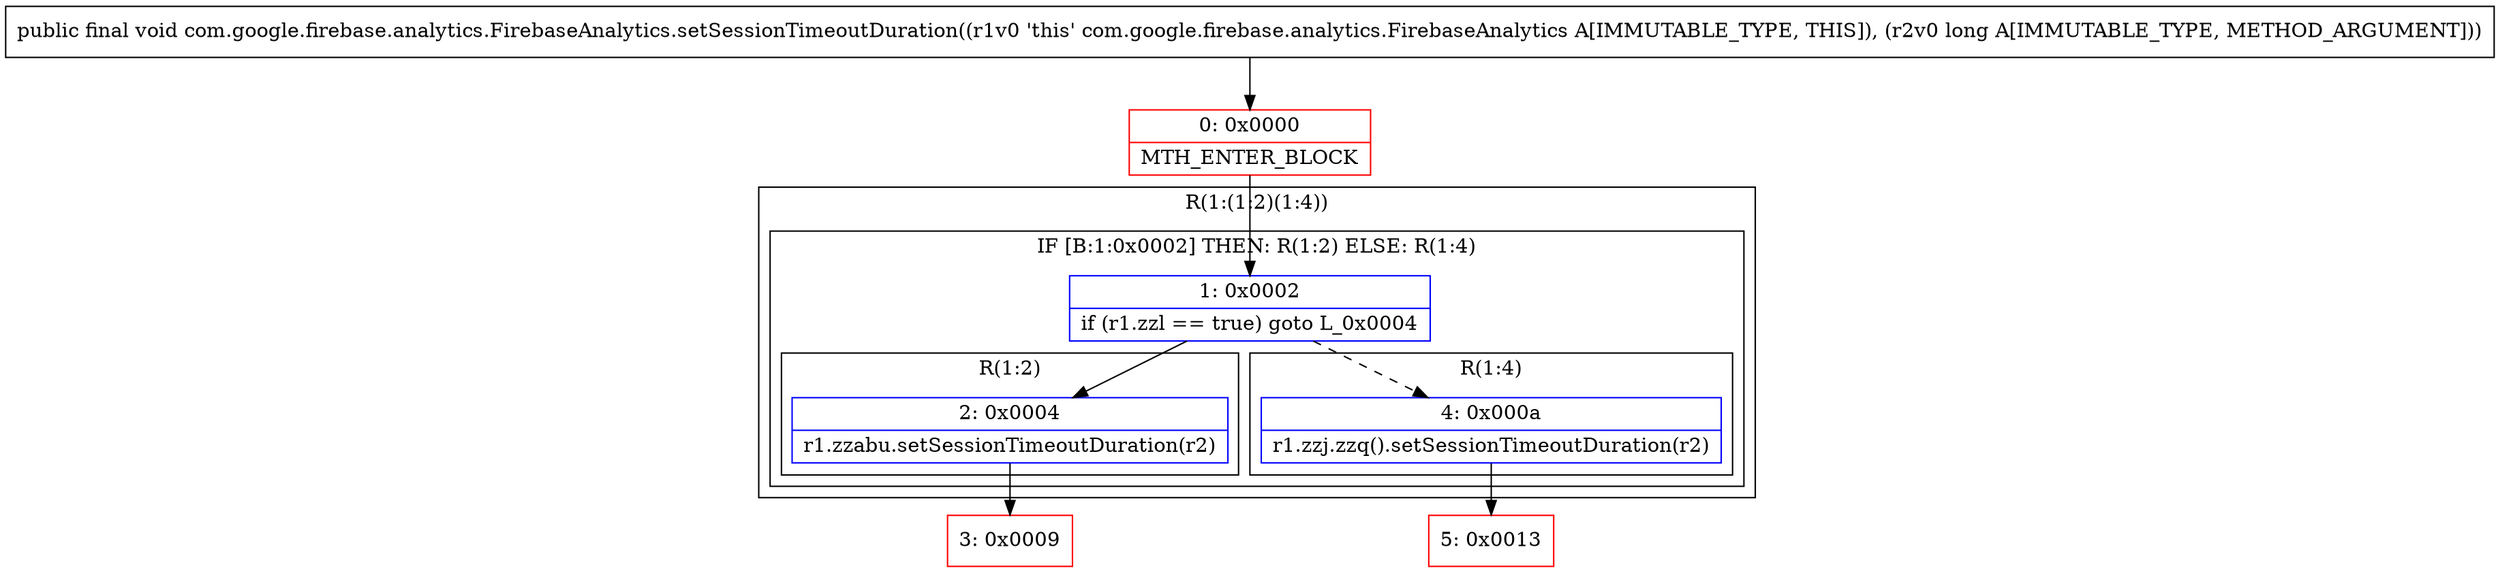digraph "CFG forcom.google.firebase.analytics.FirebaseAnalytics.setSessionTimeoutDuration(J)V" {
subgraph cluster_Region_568918149 {
label = "R(1:(1:2)(1:4))";
node [shape=record,color=blue];
subgraph cluster_IfRegion_1694542369 {
label = "IF [B:1:0x0002] THEN: R(1:2) ELSE: R(1:4)";
node [shape=record,color=blue];
Node_1 [shape=record,label="{1\:\ 0x0002|if (r1.zzl == true) goto L_0x0004\l}"];
subgraph cluster_Region_545802474 {
label = "R(1:2)";
node [shape=record,color=blue];
Node_2 [shape=record,label="{2\:\ 0x0004|r1.zzabu.setSessionTimeoutDuration(r2)\l}"];
}
subgraph cluster_Region_1234827853 {
label = "R(1:4)";
node [shape=record,color=blue];
Node_4 [shape=record,label="{4\:\ 0x000a|r1.zzj.zzq().setSessionTimeoutDuration(r2)\l}"];
}
}
}
Node_0 [shape=record,color=red,label="{0\:\ 0x0000|MTH_ENTER_BLOCK\l}"];
Node_3 [shape=record,color=red,label="{3\:\ 0x0009}"];
Node_5 [shape=record,color=red,label="{5\:\ 0x0013}"];
MethodNode[shape=record,label="{public final void com.google.firebase.analytics.FirebaseAnalytics.setSessionTimeoutDuration((r1v0 'this' com.google.firebase.analytics.FirebaseAnalytics A[IMMUTABLE_TYPE, THIS]), (r2v0 long A[IMMUTABLE_TYPE, METHOD_ARGUMENT])) }"];
MethodNode -> Node_0;
Node_1 -> Node_2;
Node_1 -> Node_4[style=dashed];
Node_2 -> Node_3;
Node_4 -> Node_5;
Node_0 -> Node_1;
}

